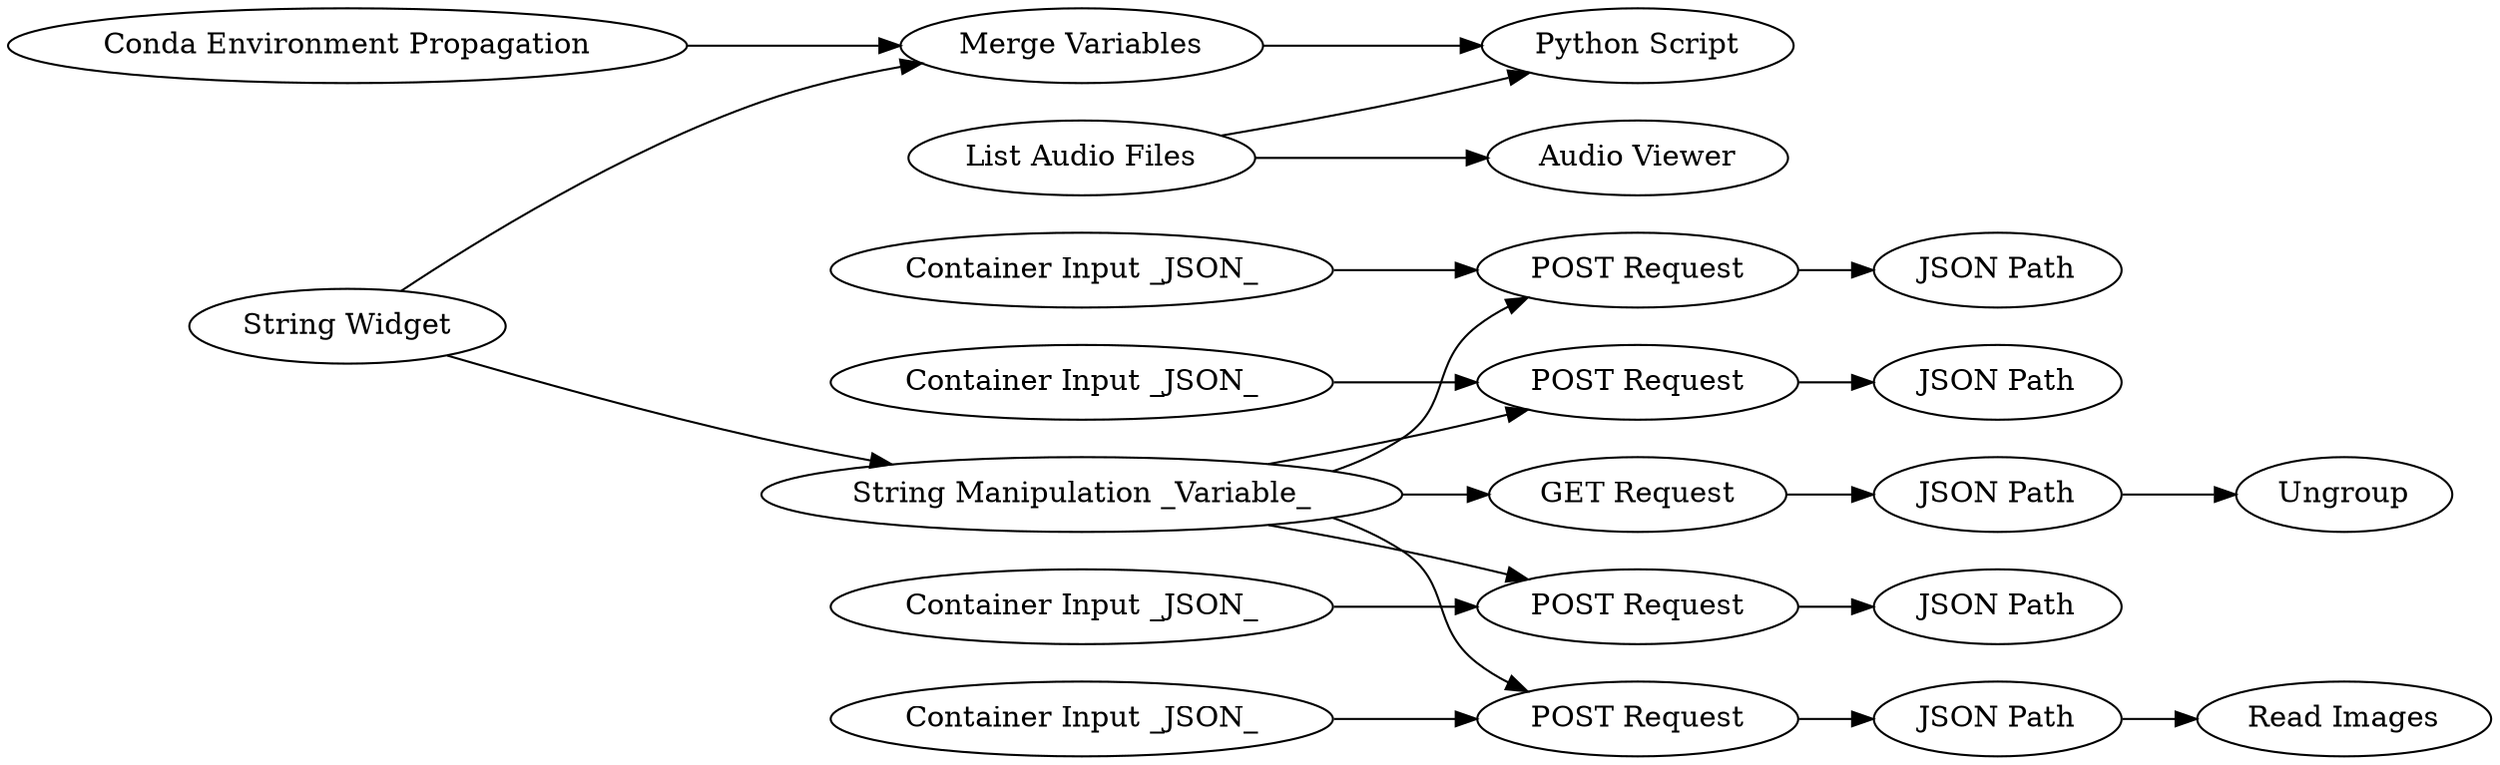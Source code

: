 digraph {
	1 -> 143
	128 -> 131
	4 -> 5
	119 -> 120
	2 -> 6
	142 -> 143
	6 -> 8
	121 -> 122
	125 -> 126
	1 -> 2
	126 -> 127
	2 -> 119
	2 -> 125
	2 -> 122
	124 -> 125
	143 -> 141
	122 -> 123
	118 -> 119
	128 -> 141
	3 -> 4
	7 -> 6
	2 -> 3
	126 [label="JSON Path"]
	7 [label="Container Input _JSON_"]
	128 [label="List Audio Files"]
	8 [label="JSON Path"]
	122 [label="POST Request"]
	121 [label="Container Input _JSON_"]
	3 [label="GET Request"]
	119 [label="POST Request"]
	131 [label="Audio Viewer"]
	6 [label="POST Request"]
	141 [label="Python Script"]
	123 [label="JSON Path"]
	125 [label="POST Request"]
	1 [label="String Widget"]
	127 [label="Read Images"]
	143 [label="Merge Variables"]
	142 [label="Conda Environment Propagation"]
	4 [label="JSON Path"]
	124 [label="Container Input _JSON_"]
	5 [label=Ungroup]
	120 [label="JSON Path"]
	118 [label="Container Input _JSON_"]
	2 [label="String Manipulation _Variable_"]
	rankdir=LR
}
